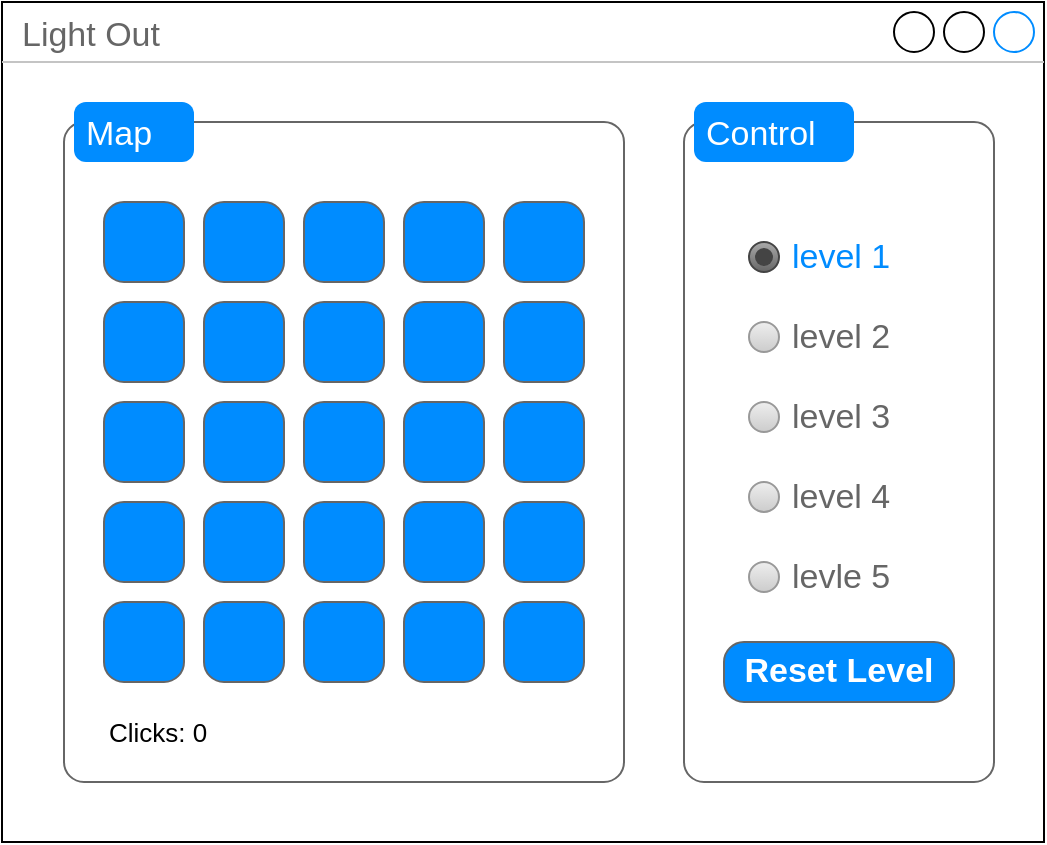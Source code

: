 <mxfile version="16.5.1" type="device"><diagram id="b11ztTeuqvoS9bEuC5hW" name="第 1 页"><mxGraphModel dx="965" dy="711" grid="1" gridSize="10" guides="1" tooltips="1" connect="1" arrows="1" fold="1" page="1" pageScale="1" pageWidth="827" pageHeight="1169" math="0" shadow="0"><root><mxCell id="0"/><mxCell id="1" parent="0"/><mxCell id="2" value="Light Out" style="strokeWidth=1;shadow=0;dashed=0;align=center;html=1;shape=mxgraph.mockup.containers.window;align=left;verticalAlign=top;spacingLeft=8;strokeColor2=#008cff;strokeColor3=#c4c4c4;fontColor=#666666;mainText=;fontSize=17;labelBackgroundColor=none;" parent="1" vertex="1"><mxGeometry x="139" y="120" width="521" height="420" as="geometry"/></mxCell><mxCell id="3" value="" style="shape=mxgraph.mockup.containers.marginRect;rectMarginTop=10;strokeColor=#666666;strokeWidth=1;dashed=0;rounded=1;arcSize=5;recursiveResize=0;" parent="1" vertex="1"><mxGeometry x="170" y="170" width="280" height="340" as="geometry"/></mxCell><mxCell id="4" value="Map" style="shape=rect;strokeColor=none;fillColor=#008cff;strokeWidth=1;dashed=0;rounded=1;arcSize=20;fontColor=#ffffff;fontSize=17;spacing=2;spacingTop=-2;align=left;autosize=1;spacingLeft=4;resizeWidth=0;resizeHeight=0;perimeter=none;" parent="3" vertex="1"><mxGeometry x="5" width="60" height="30" as="geometry"/></mxCell><mxCell id="16" value="" style="strokeWidth=1;shadow=0;dashed=0;align=center;html=1;shape=mxgraph.mockup.buttons.button;strokeColor=#666666;fontColor=#ffffff;mainText=;buttonStyle=round;fontSize=17;fontStyle=1;fillColor=#008cff;whiteSpace=wrap;" parent="3" vertex="1"><mxGeometry x="20" y="50" width="40" height="40" as="geometry"/></mxCell><mxCell id="18" value="" style="strokeWidth=1;shadow=0;dashed=0;align=center;html=1;shape=mxgraph.mockup.buttons.button;strokeColor=#666666;fontColor=#ffffff;mainText=;buttonStyle=round;fontSize=17;fontStyle=1;fillColor=#008cff;whiteSpace=wrap;" parent="3" vertex="1"><mxGeometry x="70" y="50" width="40" height="40" as="geometry"/></mxCell><mxCell id="19" value="" style="strokeWidth=1;shadow=0;dashed=0;align=center;html=1;shape=mxgraph.mockup.buttons.button;strokeColor=#666666;fontColor=#ffffff;mainText=;buttonStyle=round;fontSize=17;fontStyle=1;fillColor=#008cff;whiteSpace=wrap;" parent="3" vertex="1"><mxGeometry x="120" y="50" width="40" height="40" as="geometry"/></mxCell><mxCell id="20" value="" style="strokeWidth=1;shadow=0;dashed=0;align=center;html=1;shape=mxgraph.mockup.buttons.button;strokeColor=#666666;fontColor=#ffffff;mainText=;buttonStyle=round;fontSize=17;fontStyle=1;fillColor=#008cff;whiteSpace=wrap;" parent="3" vertex="1"><mxGeometry x="170" y="50" width="40" height="40" as="geometry"/></mxCell><mxCell id="21" value="" style="strokeWidth=1;shadow=0;dashed=0;align=center;html=1;shape=mxgraph.mockup.buttons.button;strokeColor=#666666;fontColor=#ffffff;mainText=;buttonStyle=round;fontSize=17;fontStyle=1;fillColor=#008cff;whiteSpace=wrap;" parent="3" vertex="1"><mxGeometry x="220" y="50" width="40" height="40" as="geometry"/></mxCell><mxCell id="23" value="" style="strokeWidth=1;shadow=0;dashed=0;align=center;html=1;shape=mxgraph.mockup.buttons.button;strokeColor=#666666;fontColor=#ffffff;mainText=;buttonStyle=round;fontSize=17;fontStyle=1;fillColor=#008cff;whiteSpace=wrap;" parent="3" vertex="1"><mxGeometry x="20" y="100" width="40" height="40" as="geometry"/></mxCell><mxCell id="22" value="" style="strokeWidth=1;shadow=0;dashed=0;align=center;html=1;shape=mxgraph.mockup.buttons.button;strokeColor=#666666;fontColor=#ffffff;mainText=;buttonStyle=round;fontSize=17;fontStyle=1;fillColor=#008cff;whiteSpace=wrap;" parent="3" vertex="1"><mxGeometry x="20" y="150" width="40" height="40" as="geometry"/></mxCell><mxCell id="24" value="" style="strokeWidth=1;shadow=0;dashed=0;align=center;html=1;shape=mxgraph.mockup.buttons.button;strokeColor=#666666;fontColor=#ffffff;mainText=;buttonStyle=round;fontSize=17;fontStyle=1;fillColor=#008cff;whiteSpace=wrap;" parent="3" vertex="1"><mxGeometry x="20" y="200" width="40" height="40" as="geometry"/></mxCell><mxCell id="25" value="" style="strokeWidth=1;shadow=0;dashed=0;align=center;html=1;shape=mxgraph.mockup.buttons.button;strokeColor=#666666;fontColor=#ffffff;mainText=;buttonStyle=round;fontSize=17;fontStyle=1;fillColor=#008cff;whiteSpace=wrap;" parent="3" vertex="1"><mxGeometry x="20" y="250" width="40" height="40" as="geometry"/></mxCell><mxCell id="27" value="" style="strokeWidth=1;shadow=0;dashed=0;align=center;html=1;shape=mxgraph.mockup.buttons.button;strokeColor=#666666;fontColor=#ffffff;mainText=;buttonStyle=round;fontSize=17;fontStyle=1;fillColor=#008cff;whiteSpace=wrap;" parent="3" vertex="1"><mxGeometry x="70" y="100" width="40" height="40" as="geometry"/></mxCell><mxCell id="28" value="" style="strokeWidth=1;shadow=0;dashed=0;align=center;html=1;shape=mxgraph.mockup.buttons.button;strokeColor=#666666;fontColor=#ffffff;mainText=;buttonStyle=round;fontSize=17;fontStyle=1;fillColor=#008cff;whiteSpace=wrap;" parent="3" vertex="1"><mxGeometry x="120" y="100" width="40" height="40" as="geometry"/></mxCell><mxCell id="29" value="" style="strokeWidth=1;shadow=0;dashed=0;align=center;html=1;shape=mxgraph.mockup.buttons.button;strokeColor=#666666;fontColor=#ffffff;mainText=;buttonStyle=round;fontSize=17;fontStyle=1;fillColor=#008cff;whiteSpace=wrap;" parent="3" vertex="1"><mxGeometry x="170" y="100" width="40" height="40" as="geometry"/></mxCell><mxCell id="30" value="" style="strokeWidth=1;shadow=0;dashed=0;align=center;html=1;shape=mxgraph.mockup.buttons.button;strokeColor=#666666;fontColor=#ffffff;mainText=;buttonStyle=round;fontSize=17;fontStyle=1;fillColor=#008cff;whiteSpace=wrap;" parent="3" vertex="1"><mxGeometry x="220" y="100" width="40" height="40" as="geometry"/></mxCell><mxCell id="31" value="" style="strokeWidth=1;shadow=0;dashed=0;align=center;html=1;shape=mxgraph.mockup.buttons.button;strokeColor=#666666;fontColor=#ffffff;mainText=;buttonStyle=round;fontSize=17;fontStyle=1;fillColor=#008cff;whiteSpace=wrap;" parent="3" vertex="1"><mxGeometry x="70" y="150" width="40" height="40" as="geometry"/></mxCell><mxCell id="32" value="" style="strokeWidth=1;shadow=0;dashed=0;align=center;html=1;shape=mxgraph.mockup.buttons.button;strokeColor=#666666;fontColor=#ffffff;mainText=;buttonStyle=round;fontSize=17;fontStyle=1;fillColor=#008cff;whiteSpace=wrap;" parent="3" vertex="1"><mxGeometry x="120" y="150" width="40" height="40" as="geometry"/></mxCell><mxCell id="33" value="" style="strokeWidth=1;shadow=0;dashed=0;align=center;html=1;shape=mxgraph.mockup.buttons.button;strokeColor=#666666;fontColor=#ffffff;mainText=;buttonStyle=round;fontSize=17;fontStyle=1;fillColor=#008cff;whiteSpace=wrap;" parent="3" vertex="1"><mxGeometry x="170" y="150" width="40" height="40" as="geometry"/></mxCell><mxCell id="34" value="" style="strokeWidth=1;shadow=0;dashed=0;align=center;html=1;shape=mxgraph.mockup.buttons.button;strokeColor=#666666;fontColor=#ffffff;mainText=;buttonStyle=round;fontSize=17;fontStyle=1;fillColor=#008cff;whiteSpace=wrap;" parent="3" vertex="1"><mxGeometry x="220" y="150" width="40" height="40" as="geometry"/></mxCell><mxCell id="35" value="" style="strokeWidth=1;shadow=0;dashed=0;align=center;html=1;shape=mxgraph.mockup.buttons.button;strokeColor=#666666;fontColor=#ffffff;mainText=;buttonStyle=round;fontSize=17;fontStyle=1;fillColor=#008cff;whiteSpace=wrap;" parent="3" vertex="1"><mxGeometry x="70" y="200" width="40" height="40" as="geometry"/></mxCell><mxCell id="36" value="" style="strokeWidth=1;shadow=0;dashed=0;align=center;html=1;shape=mxgraph.mockup.buttons.button;strokeColor=#666666;fontColor=#ffffff;mainText=;buttonStyle=round;fontSize=17;fontStyle=1;fillColor=#008cff;whiteSpace=wrap;" parent="3" vertex="1"><mxGeometry x="120" y="200" width="40" height="40" as="geometry"/></mxCell><mxCell id="37" value="" style="strokeWidth=1;shadow=0;dashed=0;align=center;html=1;shape=mxgraph.mockup.buttons.button;strokeColor=#666666;fontColor=#ffffff;mainText=;buttonStyle=round;fontSize=17;fontStyle=1;fillColor=#008cff;whiteSpace=wrap;" parent="3" vertex="1"><mxGeometry x="170" y="200" width="40" height="40" as="geometry"/></mxCell><mxCell id="38" value="" style="strokeWidth=1;shadow=0;dashed=0;align=center;html=1;shape=mxgraph.mockup.buttons.button;strokeColor=#666666;fontColor=#ffffff;mainText=;buttonStyle=round;fontSize=17;fontStyle=1;fillColor=#008cff;whiteSpace=wrap;" parent="3" vertex="1"><mxGeometry x="220" y="200" width="40" height="40" as="geometry"/></mxCell><mxCell id="39" value="" style="strokeWidth=1;shadow=0;dashed=0;align=center;html=1;shape=mxgraph.mockup.buttons.button;strokeColor=#666666;fontColor=#ffffff;mainText=;buttonStyle=round;fontSize=17;fontStyle=1;fillColor=#008cff;whiteSpace=wrap;" parent="3" vertex="1"><mxGeometry x="70" y="250" width="40" height="40" as="geometry"/></mxCell><mxCell id="40" value="" style="strokeWidth=1;shadow=0;dashed=0;align=center;html=1;shape=mxgraph.mockup.buttons.button;strokeColor=#666666;fontColor=#ffffff;mainText=;buttonStyle=round;fontSize=17;fontStyle=1;fillColor=#008cff;whiteSpace=wrap;" parent="3" vertex="1"><mxGeometry x="120" y="250" width="40" height="40" as="geometry"/></mxCell><mxCell id="41" value="" style="strokeWidth=1;shadow=0;dashed=0;align=center;html=1;shape=mxgraph.mockup.buttons.button;strokeColor=#666666;fontColor=#ffffff;mainText=;buttonStyle=round;fontSize=17;fontStyle=1;fillColor=#008cff;whiteSpace=wrap;" parent="3" vertex="1"><mxGeometry x="170" y="250" width="40" height="40" as="geometry"/></mxCell><mxCell id="42" value="" style="strokeWidth=1;shadow=0;dashed=0;align=center;html=1;shape=mxgraph.mockup.buttons.button;strokeColor=#666666;fontColor=#ffffff;mainText=;buttonStyle=round;fontSize=17;fontStyle=1;fillColor=#008cff;whiteSpace=wrap;" parent="3" vertex="1"><mxGeometry x="220" y="250" width="40" height="40" as="geometry"/></mxCell><mxCell id="E1FYhEQPuMfZD8YMHwrt-64" value="Clicks: 0" style="text;html=1;strokeColor=none;fillColor=none;align=center;verticalAlign=middle;whiteSpace=wrap;rounded=0;fontSize=13;" vertex="1" parent="3"><mxGeometry x="17" y="300" width="60" height="30" as="geometry"/></mxCell><mxCell id="5" value="" style="shape=mxgraph.mockup.containers.marginRect;rectMarginTop=10;strokeColor=#666666;strokeWidth=1;dashed=0;rounded=1;arcSize=5;recursiveResize=0;" parent="1" vertex="1"><mxGeometry x="480" y="170" width="155" height="340" as="geometry"/></mxCell><mxCell id="6" value="Control" style="shape=rect;strokeColor=none;fillColor=#008cff;strokeWidth=1;dashed=0;rounded=1;arcSize=20;fontColor=#ffffff;fontSize=17;spacing=2;spacingTop=-2;align=left;autosize=1;spacingLeft=4;resizeWidth=0;resizeHeight=0;perimeter=none;" parent="5" vertex="1"><mxGeometry x="5" width="80" height="30" as="geometry"/></mxCell><mxCell id="49" value="level 2" style="shape=ellipse;fillColor=#eeeeee;strokeColor=#999999;gradientColor=#cccccc;html=1;align=left;spacingLeft=4;fontSize=17;fontColor=#666666;labelPosition=right;shadow=0;" parent="5" vertex="1"><mxGeometry x="32.5" y="110" width="15" height="15" as="geometry"/></mxCell><mxCell id="50" value="level 3" style="shape=ellipse;fillColor=#eeeeee;strokeColor=#999999;gradientColor=#cccccc;html=1;align=left;spacingLeft=4;fontSize=17;fontColor=#666666;labelPosition=right;shadow=0;" parent="5" vertex="1"><mxGeometry x="32.5" y="150" width="15" height="15" as="geometry"/></mxCell><mxCell id="51" value="level 4" style="shape=ellipse;fillColor=#eeeeee;strokeColor=#999999;gradientColor=#cccccc;html=1;align=left;spacingLeft=4;fontSize=17;fontColor=#666666;labelPosition=right;shadow=0;" parent="5" vertex="1"><mxGeometry x="32.5" y="190" width="15" height="15" as="geometry"/></mxCell><mxCell id="53" value="levle 5" style="shape=ellipse;fillColor=#eeeeee;strokeColor=#999999;gradientColor=#cccccc;html=1;align=left;spacingLeft=4;fontSize=17;fontColor=#666666;labelPosition=right;shadow=0;" parent="5" vertex="1"><mxGeometry x="32.5" y="230" width="15" height="15" as="geometry"/></mxCell><mxCell id="54" value="Reset Level" style="strokeWidth=1;shadow=0;dashed=0;align=center;html=1;shape=mxgraph.mockup.buttons.button;strokeColor=#666666;fontColor=#ffffff;mainText=;buttonStyle=round;fontSize=17;fontStyle=1;fillColor=#008cff;whiteSpace=wrap;" parent="5" vertex="1"><mxGeometry x="20" y="270" width="115" height="30" as="geometry"/></mxCell><mxCell id="63" value="level 1" style="shape=ellipse;rSize=0;fillColor=#aaaaaa;strokeColor=#444444;gradientColor=#666666;html=1;align=left;spacingLeft=4;fontSize=17;fontColor=#008cff;labelPosition=right;" parent="5" vertex="1"><mxGeometry x="32.5" y="70" width="15" height="15" as="geometry"/></mxCell><mxCell id="64" value="" style="shape=ellipse;fillColor=#444444;strokeColor=none;html=1;" parent="63" vertex="1"><mxGeometry x="3" y="3" width="9" height="9" as="geometry"/></mxCell></root></mxGraphModel></diagram></mxfile>